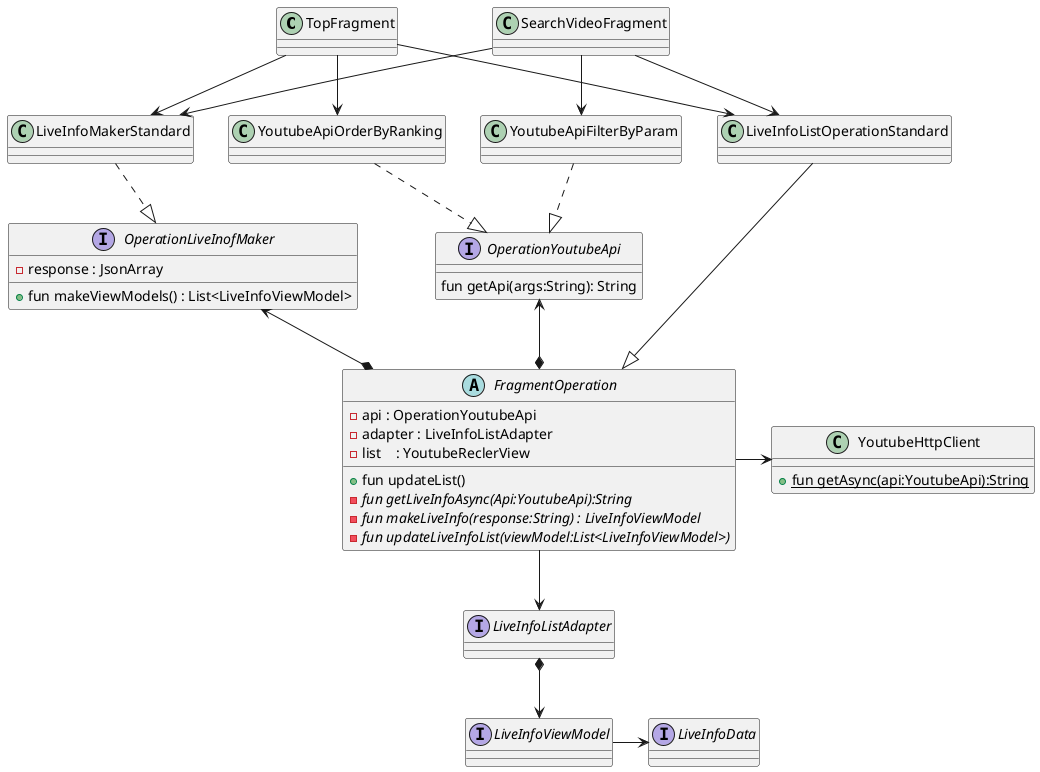 @startuml クラス図
    
    'TOP画面
    class TopFragment 
    'Youtubeライブ検索フラグメント
    class SearchVideoFragment
    
   together {
        '降順に取得するAPI
        class YoutubeApiOrderByRanking{}
        '検索パラメータによるフィルタをかけて降順に取得
        class YoutubeApiFilterByParam
    }
    class LiveInfoListOperationStandard{

    }

    interface OperationYoutubeApi{
        fun getApi(args:String): String
    }
  

    class YoutubeHttpClient{
        
        + {static} fun getAsync(api:YoutubeApi):String
    }

    interface OperationLiveInofMaker{
        - response : JsonArray

        + fun makeViewModels() : List<LiveInfoViewModel>
    }
    class LiveInfoMakerStandard
    
    interface LiveInfoData
    interface LiveInfoViewModel
    interface LiveInfoListAdapter
   
    
    abstract class FragmentOperation{
        - api : OperationYoutubeApi
        - adapter : LiveInfoListAdapter
        - list    : YoutubeReclerView
        
        + fun updateList()
        - {abstract} fun getLiveInfoAsync(Api:YoutubeApi):String
        - {abstract} fun makeLiveInfo(response:String) : LiveInfoViewModel
        - {abstract} fun updateLiveInfoList(viewModel:List<LiveInfoViewModel>)  
    }
    '============TopFragment
    TopFragment         --> LiveInfoMakerStandard
    SearchVideoFragment --> LiveInfoMakerStandard

    TopFragment --> YoutubeApiOrderByRanking
    SearchVideoFragment --> YoutubeApiFilterByParam


    TopFragment --> LiveInfoListOperationStandard
    SearchVideoFragment --> LiveInfoListOperationStandard
    LiveInfoListOperationStandard ---|> FragmentOperation
    '===============API
    YoutubeApiFilterByParam  ..|> OperationYoutubeApi
    YoutubeApiOrderByRanking ..|> OperationYoutubeApi

    LiveInfoListAdapter *--> LiveInfoViewModel
    
    'Maker
    LiveInfoMakerStandard .down.|> OperationLiveInofMaker

    LiveInfoViewModel -> LiveInfoData
    '=========FragmentOperarion
    FragmentOperation *-up-> OperationYoutubeApi
    FragmentOperation *-left-> OperationLiveInofMaker
    FragmentOperation -right-> YoutubeHttpClient
   
    

    FragmentOperation --> LiveInfoListAdapter

@enduml